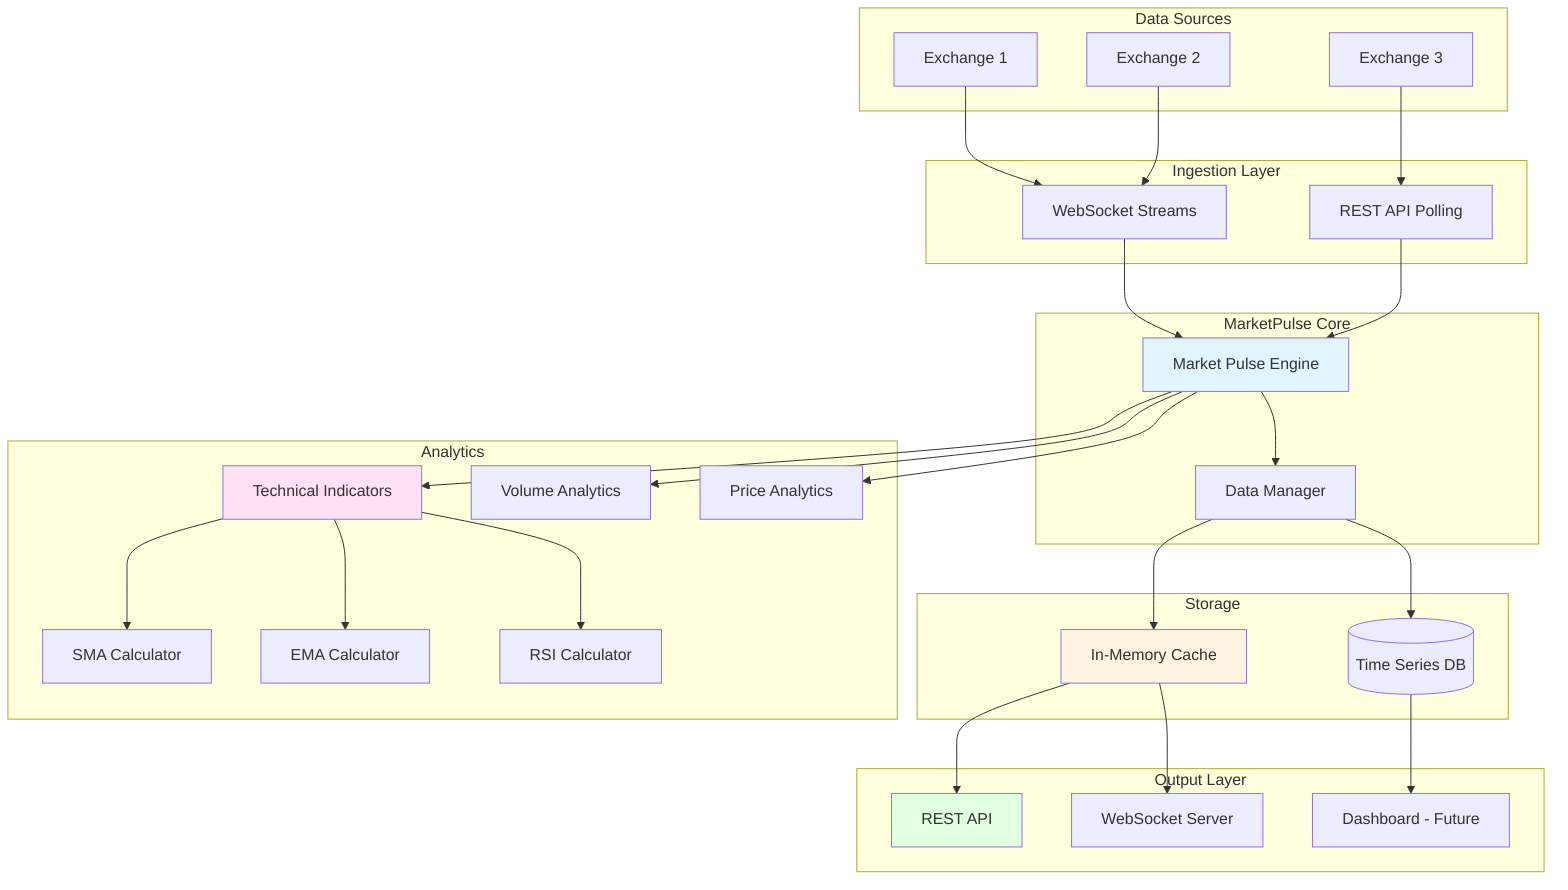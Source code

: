 graph TB
    subgraph "Data Sources"
        EX1[Exchange 1]
        EX2[Exchange 2]
        EX3[Exchange 3]
    end
    
    subgraph "Ingestion Layer"
        WS[WebSocket Streams]
        REST[REST API Polling]
    end
    
    subgraph "MarketPulse Core"
        MP[Market Pulse Engine]
        DM[Data Manager]
        MP --> DM
    end
    
    subgraph "Storage"
        TS[(Time Series DB)]
        CACHE[In-Memory Cache]
        DM --> TS
        DM --> CACHE
    end
    
    subgraph "Analytics"
        TI[Technical Indicators]
        VA[Volume Analytics]
        PA[Price Analytics]
        TI --> SMA[SMA Calculator]
        TI --> EMA[EMA Calculator]
        TI --> RSI[RSI Calculator]
    end
    
    subgraph "Output Layer"
        API[REST API]
        WSS[WebSocket Server]
        DASH[Dashboard - Future]
    end
    
    EX1 --> WS
    EX2 --> WS
    EX3 --> REST
    WS --> MP
    REST --> MP
    MP --> TI
    MP --> VA
    MP --> PA
    CACHE --> API
    CACHE --> WSS
    TS --> DASH
    
    style MP fill:#e1f5ff
    style TI fill:#ffe1f5
    style CACHE fill:#fff4e1
    style API fill:#e1ffe1